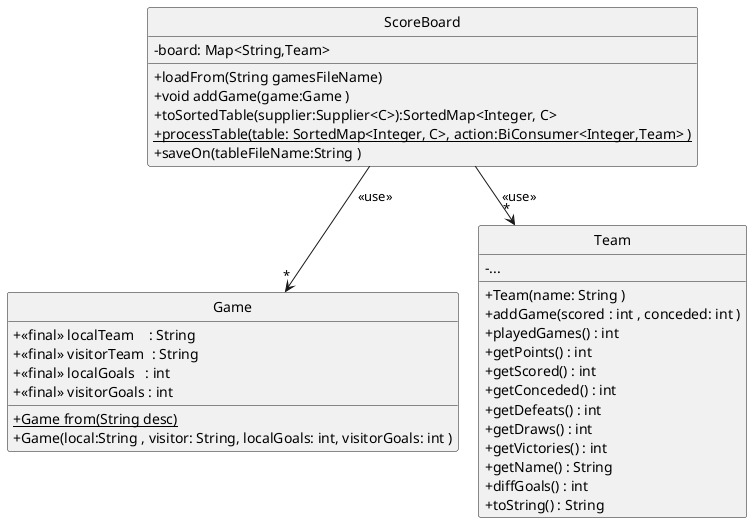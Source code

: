 @startuml
'https://plantuml.com/class-diagram
skinparam nodesep 20
skinparam ranksep 40
skinparam classAttributeIconSize 0
hide empty members
skinparam style strictuml
hide circle

class Game

class ScoreBoard {
    -board: Map<String,Team>
    +loadFrom(String gamesFileName)
    +void addGame(game:Game )
    +toSortedTable(supplier:Supplier<C>):SortedMap<Integer, C>
    +{static}processTable(table: SortedMap<Integer, C>, action:BiConsumer<Integer,Team> )
    +saveOn(tableFileName:String )
}

class Team {
    - ...

    +Team(name: String )
    +addGame(scored : int , conceded: int )
    +playedGames() : int
    +getPoints() : int
    +getScored() : int
    +getConceded() : int
    +getDefeats() : int
    +getDraws() : int
    +getVictories() : int
    +getName() : String
    +diffGoals() : int
    +toString() : String
}

ScoreBoard  --> "  *" Team : <<use>>

class Game {
    +<<final>> localTeam    : String
    +<<final>> visitorTeam  : String
    +<<final>> localGoals   : int
    +<<final>> visitorGoals : int

    +{static} Game from(String desc)
    +Game(local:String , visitor: String, localGoals: int, visitorGoals: int )
}
ScoreBoard  --> "*" Game : <<use>>
@enduml